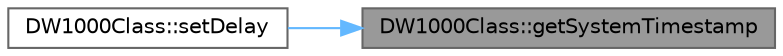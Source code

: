 digraph "DW1000Class::getSystemTimestamp"
{
 // LATEX_PDF_SIZE
  bgcolor="transparent";
  edge [fontname=Helvetica,fontsize=10,labelfontname=Helvetica,labelfontsize=10];
  node [fontname=Helvetica,fontsize=10,shape=box,height=0.2,width=0.4];
  rankdir="RL";
  Node1 [id="Node000001",label="DW1000Class::getSystemTimestamp",height=0.2,width=0.4,color="gray40", fillcolor="grey60", style="filled", fontcolor="black",tooltip=" "];
  Node1 -> Node2 [id="edge2_Node000001_Node000002",dir="back",color="steelblue1",style="solid",tooltip=" "];
  Node2 [id="Node000002",label="DW1000Class::setDelay",height=0.2,width=0.4,color="grey40", fillcolor="white", style="filled",URL="$class_d_w1000_class.html#a40340908db42ae49b44fad5804121aaa",tooltip=" "];
}

